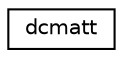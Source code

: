digraph "Graphical Class Hierarchy"
{
 // INTERACTIVE_SVG=YES
  edge [fontname="Helvetica",fontsize="10",labelfontname="Helvetica",labelfontsize="10"];
  node [fontname="Helvetica",fontsize="10",shape=record];
  rankdir="LR";
  Node0 [label="dcmatt",height=0.2,width=0.4,color="black", fillcolor="white", style="filled",URL="$structdcmatt.html",tooltip="Direction Cosine Matrix Attitude. "];
}

